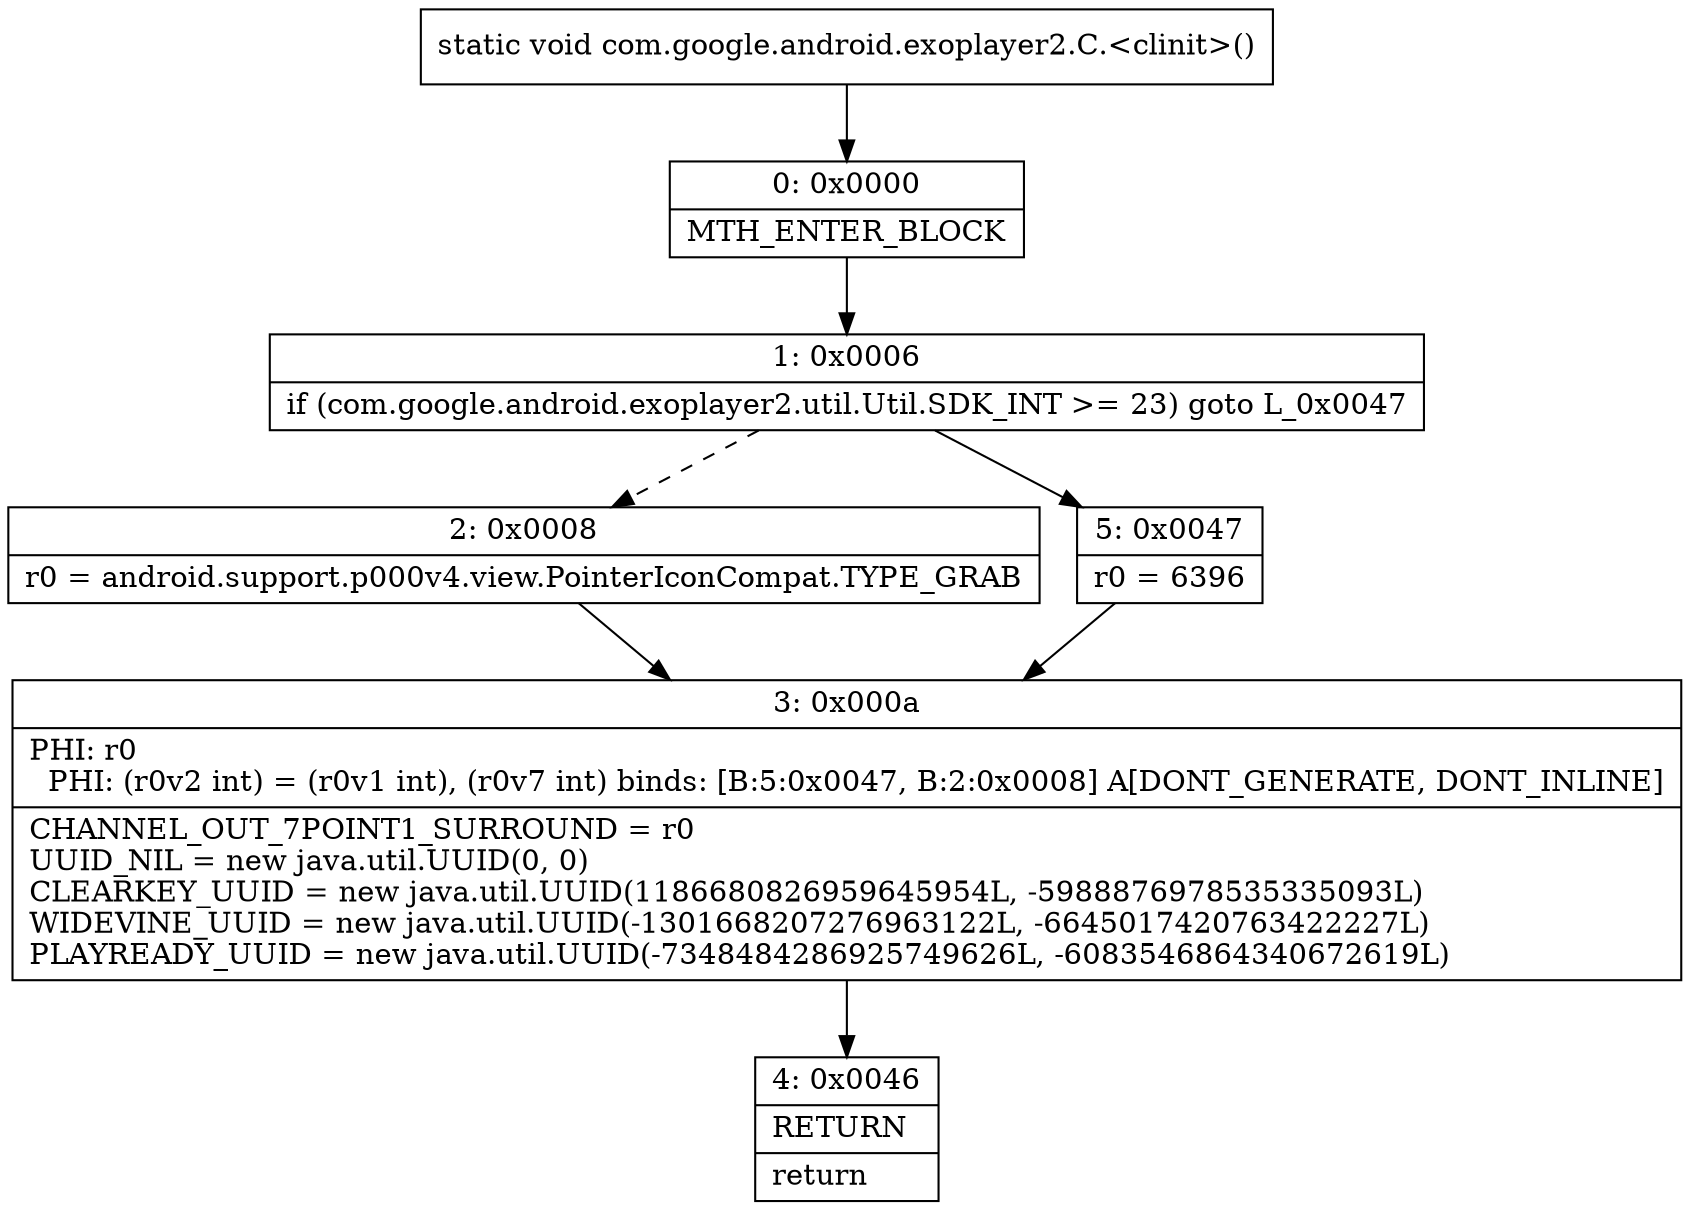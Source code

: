 digraph "CFG forcom.google.android.exoplayer2.C.\<clinit\>()V" {
Node_0 [shape=record,label="{0\:\ 0x0000|MTH_ENTER_BLOCK\l}"];
Node_1 [shape=record,label="{1\:\ 0x0006|if (com.google.android.exoplayer2.util.Util.SDK_INT \>= 23) goto L_0x0047\l}"];
Node_2 [shape=record,label="{2\:\ 0x0008|r0 = android.support.p000v4.view.PointerIconCompat.TYPE_GRAB\l}"];
Node_3 [shape=record,label="{3\:\ 0x000a|PHI: r0 \l  PHI: (r0v2 int) = (r0v1 int), (r0v7 int) binds: [B:5:0x0047, B:2:0x0008] A[DONT_GENERATE, DONT_INLINE]\l|CHANNEL_OUT_7POINT1_SURROUND = r0\lUUID_NIL = new java.util.UUID(0, 0)\lCLEARKEY_UUID = new java.util.UUID(1186680826959645954L, \-5988876978535335093L)\lWIDEVINE_UUID = new java.util.UUID(\-1301668207276963122L, \-6645017420763422227L)\lPLAYREADY_UUID = new java.util.UUID(\-7348484286925749626L, \-6083546864340672619L)\l}"];
Node_4 [shape=record,label="{4\:\ 0x0046|RETURN\l|return\l}"];
Node_5 [shape=record,label="{5\:\ 0x0047|r0 = 6396\l}"];
MethodNode[shape=record,label="{static void com.google.android.exoplayer2.C.\<clinit\>() }"];
MethodNode -> Node_0;
Node_0 -> Node_1;
Node_1 -> Node_2[style=dashed];
Node_1 -> Node_5;
Node_2 -> Node_3;
Node_3 -> Node_4;
Node_5 -> Node_3;
}

